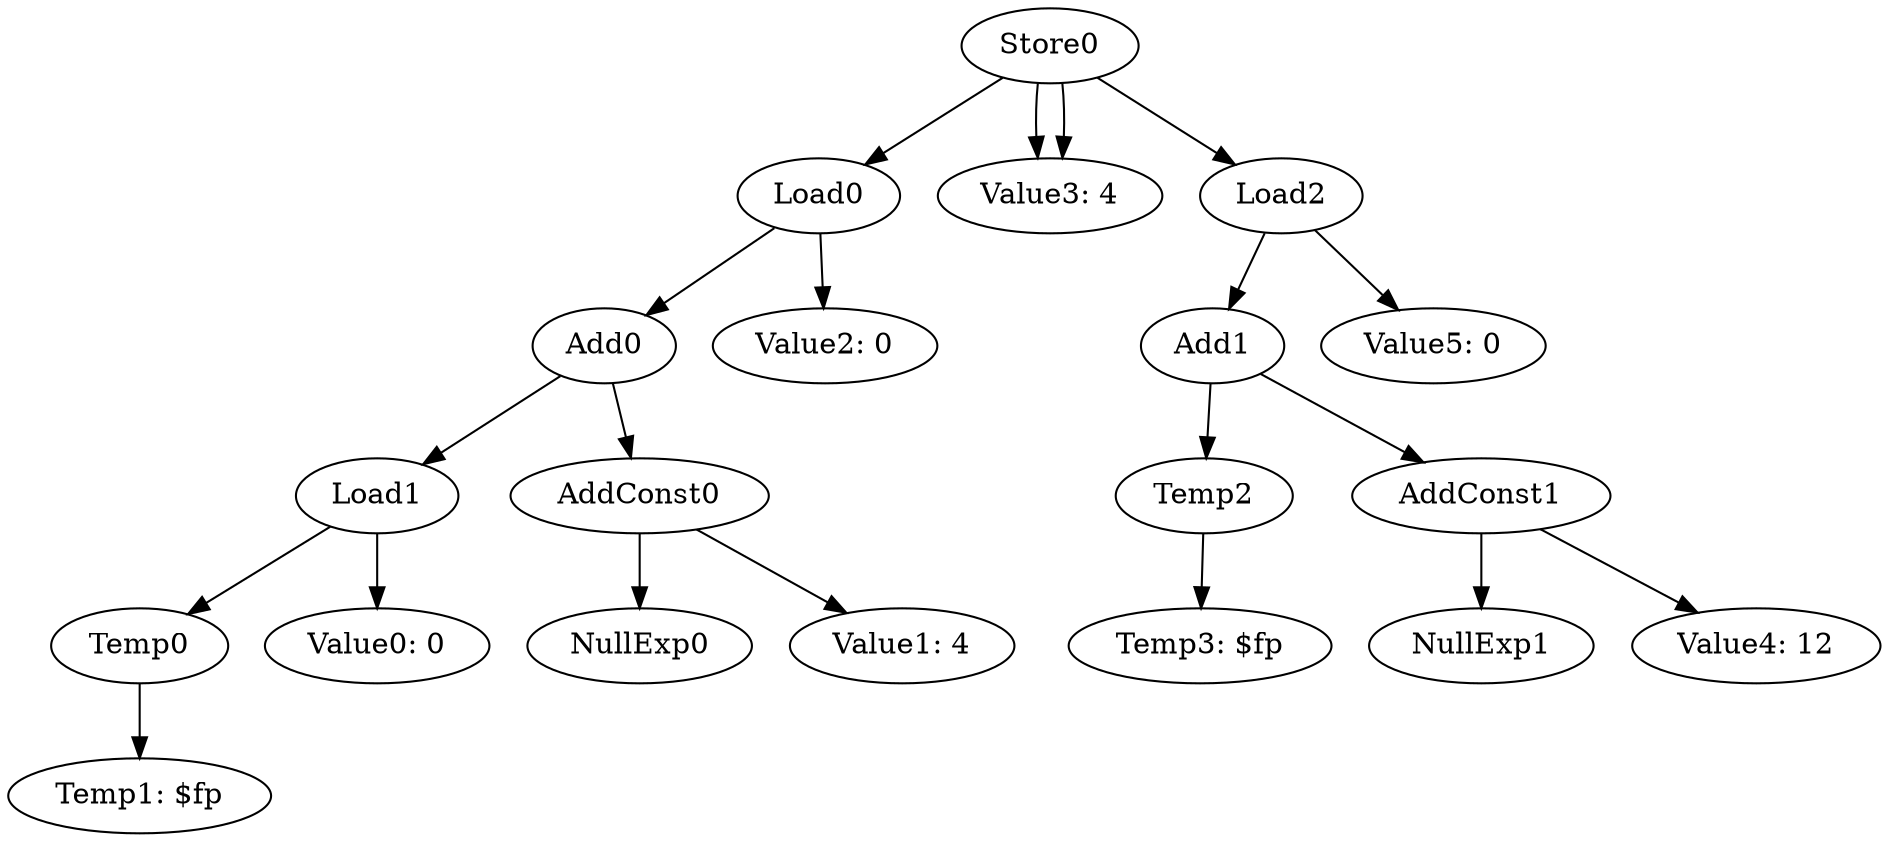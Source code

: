 digraph {
	ordering = out;
	AddConst1 -> NullExp1;
	AddConst1 -> "Value4: 12";
	Add1 -> Temp2;
	Add1 -> AddConst1;
	Temp2 -> "Temp3: $fp";
	Load0 -> Add0;
	Load0 -> "Value2: 0";
	Temp0 -> "Temp1: $fp";
	Add0 -> Load1;
	Add0 -> AddConst0;
	AddConst0 -> NullExp0;
	AddConst0 -> "Value1: 4";
	Load2 -> Add1;
	Load2 -> "Value5: 0";
	Store0 -> Load0;
	Store0 -> "Value3: 4";
	Store0 -> Load2;
	Store0 -> "Value3: 4";
	Load1 -> Temp0;
	Load1 -> "Value0: 0";
}


